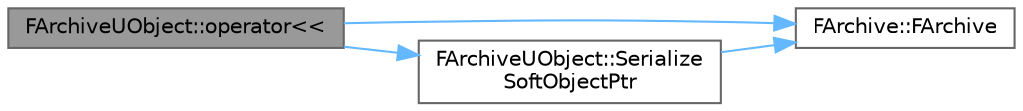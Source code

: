 digraph "FArchiveUObject::operator&lt;&lt;"
{
 // INTERACTIVE_SVG=YES
 // LATEX_PDF_SIZE
  bgcolor="transparent";
  edge [fontname=Helvetica,fontsize=10,labelfontname=Helvetica,labelfontsize=10];
  node [fontname=Helvetica,fontsize=10,shape=box,height=0.2,width=0.4];
  rankdir="LR";
  Node1 [id="Node000001",label="FArchiveUObject::operator\<\<",height=0.2,width=0.4,color="gray40", fillcolor="grey60", style="filled", fontcolor="black",tooltip="Serializes asset pointer from or into this archive."];
  Node1 -> Node2 [id="edge1_Node000001_Node000002",color="steelblue1",style="solid",tooltip=" "];
  Node2 [id="Node000002",label="FArchive::FArchive",height=0.2,width=0.4,color="grey40", fillcolor="white", style="filled",URL="$d0/df8/classFArchive.html#ad36f53e50855130b981a47560e7ed48c",tooltip=" "];
  Node1 -> Node3 [id="edge2_Node000001_Node000003",color="steelblue1",style="solid",tooltip=" "];
  Node3 [id="Node000003",label="FArchiveUObject::Serialize\lSoftObjectPtr",height=0.2,width=0.4,color="grey40", fillcolor="white", style="filled",URL="$de/d5e/classFArchiveUObject.html#af5184c76e7279f3c9cd026b271f7a186",tooltip=" "];
  Node3 -> Node2 [id="edge3_Node000003_Node000002",color="steelblue1",style="solid",tooltip=" "];
}
